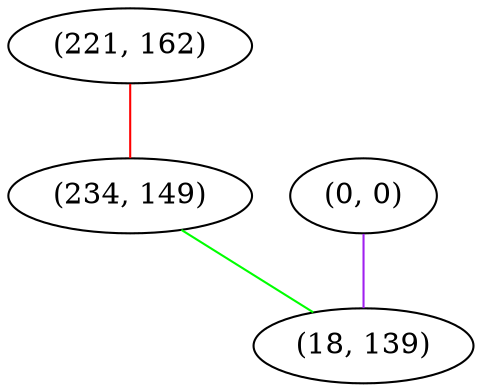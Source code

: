 graph "" {
"(221, 162)";
"(234, 149)";
"(0, 0)";
"(18, 139)";
"(221, 162)" -- "(234, 149)"  [color=red, key=0, weight=1];
"(234, 149)" -- "(18, 139)"  [color=green, key=0, weight=2];
"(0, 0)" -- "(18, 139)"  [color=purple, key=0, weight=4];
}
